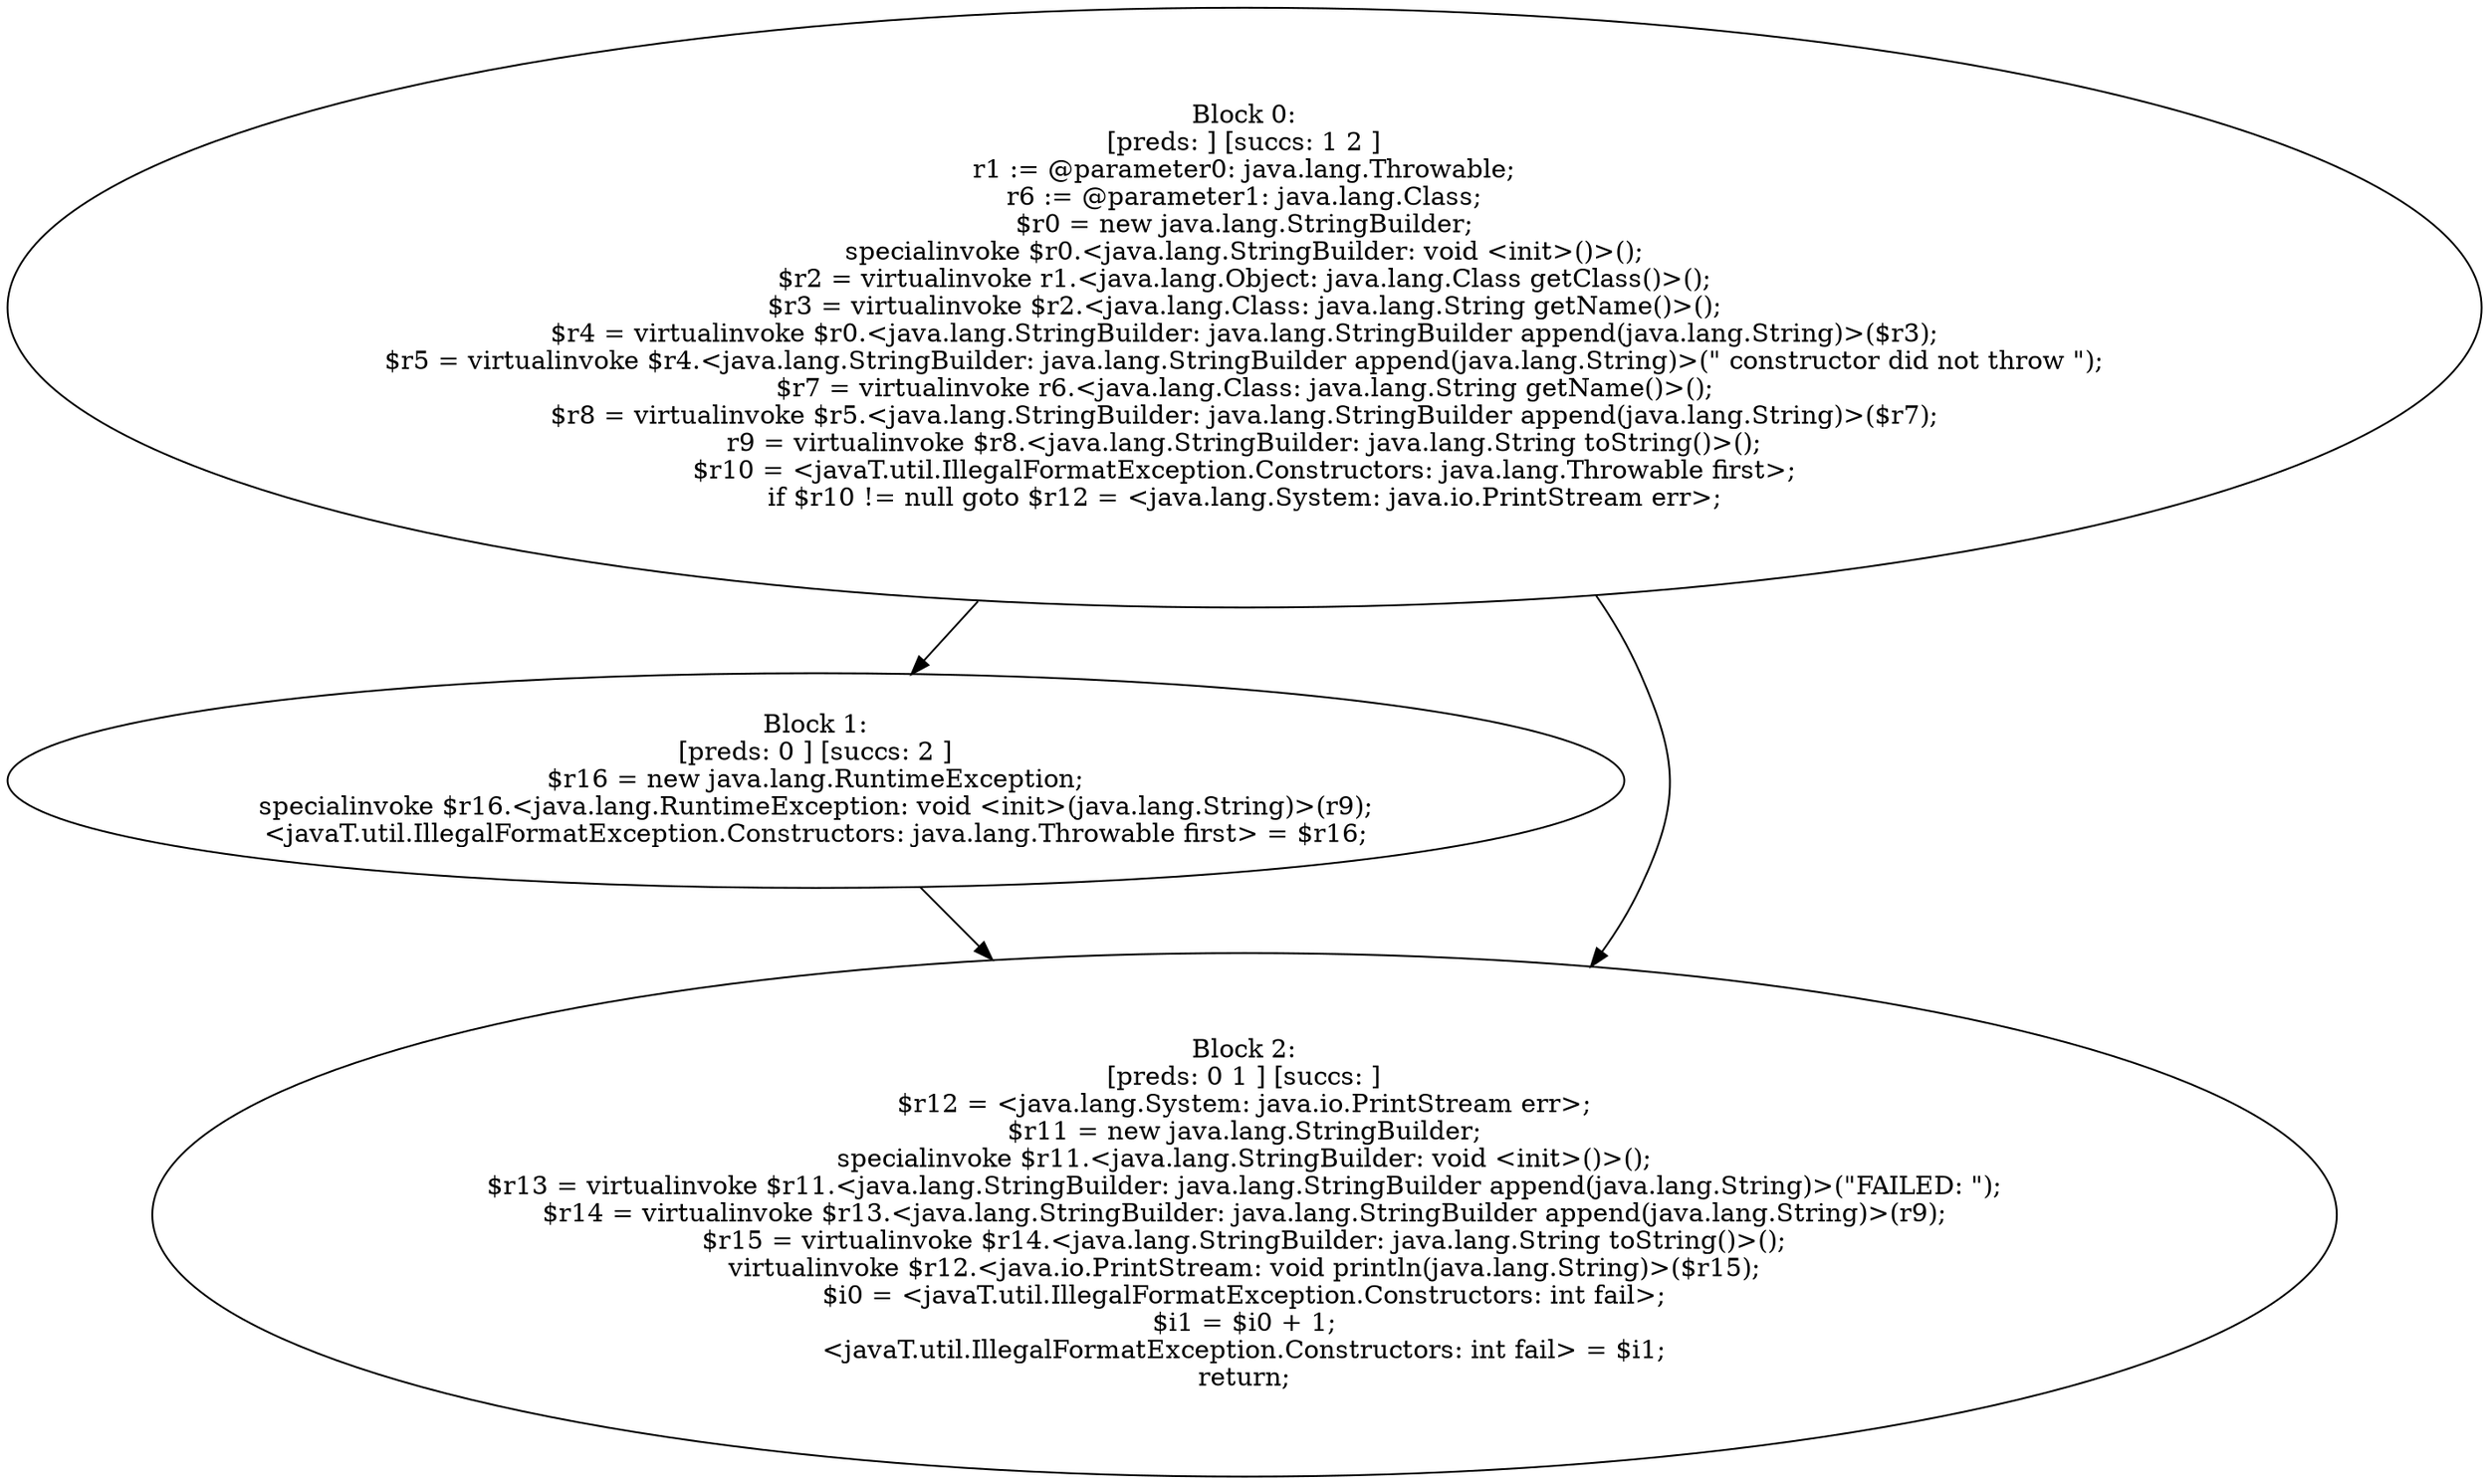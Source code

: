 digraph "unitGraph" {
    "Block 0:
[preds: ] [succs: 1 2 ]
r1 := @parameter0: java.lang.Throwable;
r6 := @parameter1: java.lang.Class;
$r0 = new java.lang.StringBuilder;
specialinvoke $r0.<java.lang.StringBuilder: void <init>()>();
$r2 = virtualinvoke r1.<java.lang.Object: java.lang.Class getClass()>();
$r3 = virtualinvoke $r2.<java.lang.Class: java.lang.String getName()>();
$r4 = virtualinvoke $r0.<java.lang.StringBuilder: java.lang.StringBuilder append(java.lang.String)>($r3);
$r5 = virtualinvoke $r4.<java.lang.StringBuilder: java.lang.StringBuilder append(java.lang.String)>(\" constructor did not throw \");
$r7 = virtualinvoke r6.<java.lang.Class: java.lang.String getName()>();
$r8 = virtualinvoke $r5.<java.lang.StringBuilder: java.lang.StringBuilder append(java.lang.String)>($r7);
r9 = virtualinvoke $r8.<java.lang.StringBuilder: java.lang.String toString()>();
$r10 = <javaT.util.IllegalFormatException.Constructors: java.lang.Throwable first>;
if $r10 != null goto $r12 = <java.lang.System: java.io.PrintStream err>;
"
    "Block 1:
[preds: 0 ] [succs: 2 ]
$r16 = new java.lang.RuntimeException;
specialinvoke $r16.<java.lang.RuntimeException: void <init>(java.lang.String)>(r9);
<javaT.util.IllegalFormatException.Constructors: java.lang.Throwable first> = $r16;
"
    "Block 2:
[preds: 0 1 ] [succs: ]
$r12 = <java.lang.System: java.io.PrintStream err>;
$r11 = new java.lang.StringBuilder;
specialinvoke $r11.<java.lang.StringBuilder: void <init>()>();
$r13 = virtualinvoke $r11.<java.lang.StringBuilder: java.lang.StringBuilder append(java.lang.String)>(\"FAILED: \");
$r14 = virtualinvoke $r13.<java.lang.StringBuilder: java.lang.StringBuilder append(java.lang.String)>(r9);
$r15 = virtualinvoke $r14.<java.lang.StringBuilder: java.lang.String toString()>();
virtualinvoke $r12.<java.io.PrintStream: void println(java.lang.String)>($r15);
$i0 = <javaT.util.IllegalFormatException.Constructors: int fail>;
$i1 = $i0 + 1;
<javaT.util.IllegalFormatException.Constructors: int fail> = $i1;
return;
"
    "Block 0:
[preds: ] [succs: 1 2 ]
r1 := @parameter0: java.lang.Throwable;
r6 := @parameter1: java.lang.Class;
$r0 = new java.lang.StringBuilder;
specialinvoke $r0.<java.lang.StringBuilder: void <init>()>();
$r2 = virtualinvoke r1.<java.lang.Object: java.lang.Class getClass()>();
$r3 = virtualinvoke $r2.<java.lang.Class: java.lang.String getName()>();
$r4 = virtualinvoke $r0.<java.lang.StringBuilder: java.lang.StringBuilder append(java.lang.String)>($r3);
$r5 = virtualinvoke $r4.<java.lang.StringBuilder: java.lang.StringBuilder append(java.lang.String)>(\" constructor did not throw \");
$r7 = virtualinvoke r6.<java.lang.Class: java.lang.String getName()>();
$r8 = virtualinvoke $r5.<java.lang.StringBuilder: java.lang.StringBuilder append(java.lang.String)>($r7);
r9 = virtualinvoke $r8.<java.lang.StringBuilder: java.lang.String toString()>();
$r10 = <javaT.util.IllegalFormatException.Constructors: java.lang.Throwable first>;
if $r10 != null goto $r12 = <java.lang.System: java.io.PrintStream err>;
"->"Block 1:
[preds: 0 ] [succs: 2 ]
$r16 = new java.lang.RuntimeException;
specialinvoke $r16.<java.lang.RuntimeException: void <init>(java.lang.String)>(r9);
<javaT.util.IllegalFormatException.Constructors: java.lang.Throwable first> = $r16;
";
    "Block 0:
[preds: ] [succs: 1 2 ]
r1 := @parameter0: java.lang.Throwable;
r6 := @parameter1: java.lang.Class;
$r0 = new java.lang.StringBuilder;
specialinvoke $r0.<java.lang.StringBuilder: void <init>()>();
$r2 = virtualinvoke r1.<java.lang.Object: java.lang.Class getClass()>();
$r3 = virtualinvoke $r2.<java.lang.Class: java.lang.String getName()>();
$r4 = virtualinvoke $r0.<java.lang.StringBuilder: java.lang.StringBuilder append(java.lang.String)>($r3);
$r5 = virtualinvoke $r4.<java.lang.StringBuilder: java.lang.StringBuilder append(java.lang.String)>(\" constructor did not throw \");
$r7 = virtualinvoke r6.<java.lang.Class: java.lang.String getName()>();
$r8 = virtualinvoke $r5.<java.lang.StringBuilder: java.lang.StringBuilder append(java.lang.String)>($r7);
r9 = virtualinvoke $r8.<java.lang.StringBuilder: java.lang.String toString()>();
$r10 = <javaT.util.IllegalFormatException.Constructors: java.lang.Throwable first>;
if $r10 != null goto $r12 = <java.lang.System: java.io.PrintStream err>;
"->"Block 2:
[preds: 0 1 ] [succs: ]
$r12 = <java.lang.System: java.io.PrintStream err>;
$r11 = new java.lang.StringBuilder;
specialinvoke $r11.<java.lang.StringBuilder: void <init>()>();
$r13 = virtualinvoke $r11.<java.lang.StringBuilder: java.lang.StringBuilder append(java.lang.String)>(\"FAILED: \");
$r14 = virtualinvoke $r13.<java.lang.StringBuilder: java.lang.StringBuilder append(java.lang.String)>(r9);
$r15 = virtualinvoke $r14.<java.lang.StringBuilder: java.lang.String toString()>();
virtualinvoke $r12.<java.io.PrintStream: void println(java.lang.String)>($r15);
$i0 = <javaT.util.IllegalFormatException.Constructors: int fail>;
$i1 = $i0 + 1;
<javaT.util.IllegalFormatException.Constructors: int fail> = $i1;
return;
";
    "Block 1:
[preds: 0 ] [succs: 2 ]
$r16 = new java.lang.RuntimeException;
specialinvoke $r16.<java.lang.RuntimeException: void <init>(java.lang.String)>(r9);
<javaT.util.IllegalFormatException.Constructors: java.lang.Throwable first> = $r16;
"->"Block 2:
[preds: 0 1 ] [succs: ]
$r12 = <java.lang.System: java.io.PrintStream err>;
$r11 = new java.lang.StringBuilder;
specialinvoke $r11.<java.lang.StringBuilder: void <init>()>();
$r13 = virtualinvoke $r11.<java.lang.StringBuilder: java.lang.StringBuilder append(java.lang.String)>(\"FAILED: \");
$r14 = virtualinvoke $r13.<java.lang.StringBuilder: java.lang.StringBuilder append(java.lang.String)>(r9);
$r15 = virtualinvoke $r14.<java.lang.StringBuilder: java.lang.String toString()>();
virtualinvoke $r12.<java.io.PrintStream: void println(java.lang.String)>($r15);
$i0 = <javaT.util.IllegalFormatException.Constructors: int fail>;
$i1 = $i0 + 1;
<javaT.util.IllegalFormatException.Constructors: int fail> = $i1;
return;
";
}

